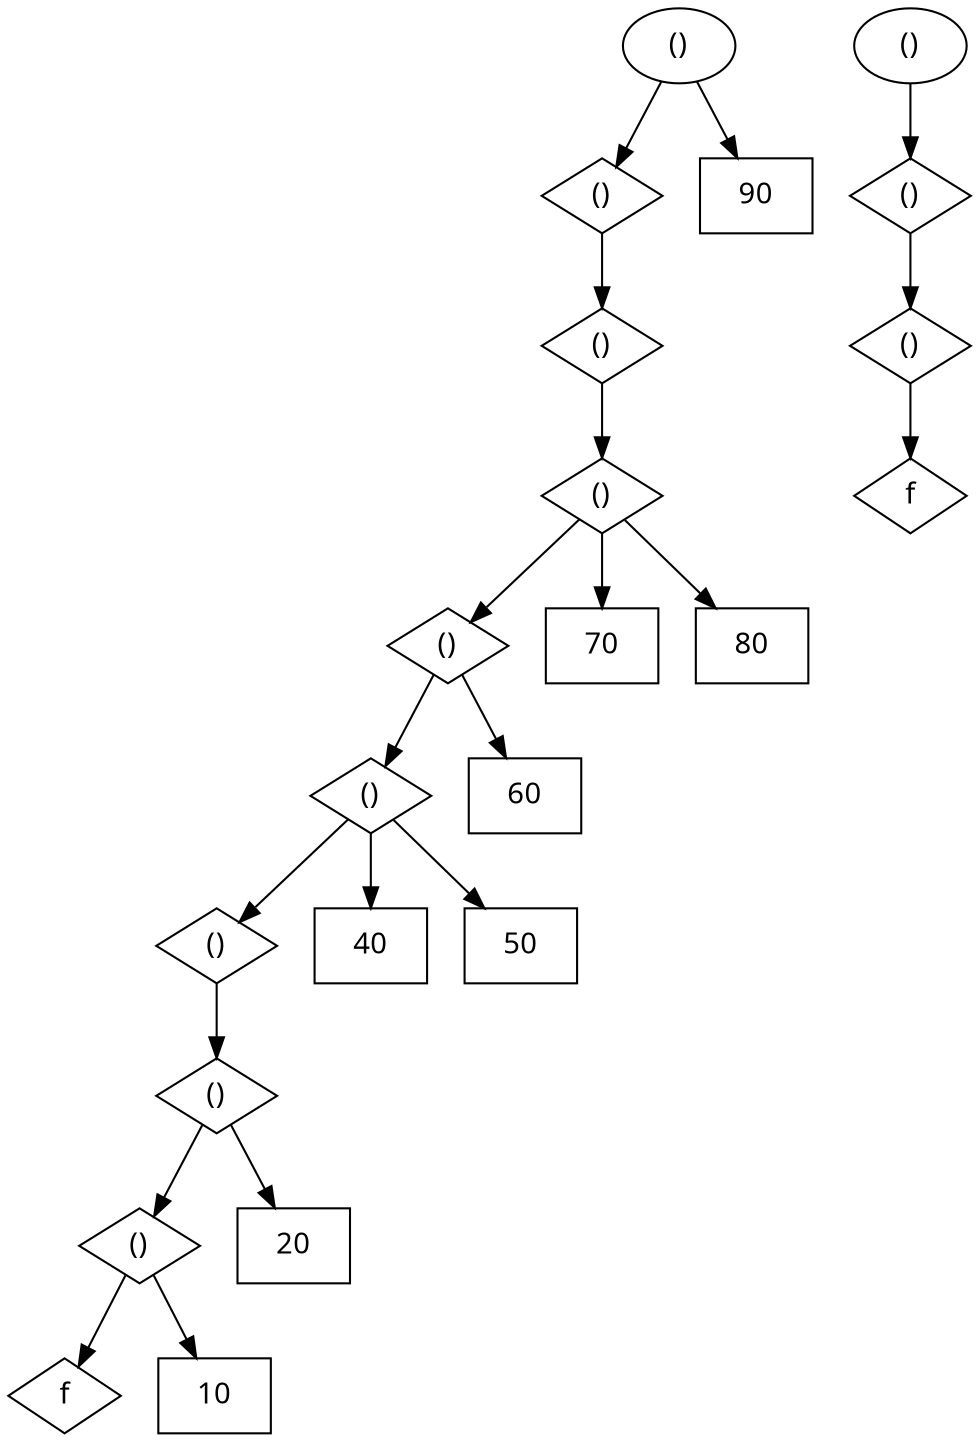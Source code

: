 digraph G {
	node [label="\N"];
	graph [bb="0,0,462,684"];
	{
		graph [bb=""];
		0 [label="()", fontname=Verdana, shape=ellipse, pos="322,666", width="0.75", height="0.5"];
		1 [label="()", fontname=Verdana, shape=diamond, pos="285,594", width="0.80556", height="0.5"];
		2 [label=90, fontname=Verdana, shape=box, pos="359,594", width="0.75", height="0.5"];
		3 [label="()", fontname=Verdana, shape=diamond, pos="285,522", width="0.80556", height="0.5"];
		4 [label="()", fontname=Verdana, shape=diamond, pos="285,450", width="0.80556", height="0.5"];
		5 [label="()", fontname=Verdana, shape=diamond, pos="211,378", width="0.80556", height="0.5"];
		6 [label=70, fontname=Verdana, shape=box, pos="285,378", width="0.75", height="0.5"];
		7 [label=80, fontname=Verdana, shape=box, pos="357,378", width="0.75", height="0.5"];
		8 [label="()", fontname=Verdana, shape=diamond, pos="174,306", width="0.80556", height="0.5"];
		9 [label=60, fontname=Verdana, shape=box, pos="248,306", width="0.75", height="0.5"];
		10 [label="()", fontname=Verdana, shape=diamond, pos="100,234", width="0.80556", height="0.5"];
		11 [label=40, fontname=Verdana, shape=box, pos="174,234", width="0.75", height="0.5"];
		12 [label=50, fontname=Verdana, shape=box, pos="246,234", width="0.75", height="0.5"];
		13 [label="()", fontname=Verdana, shape=diamond, pos="100,162", width="0.80556", height="0.5"];
		14 [label="()", fontname=Verdana, shape=diamond, pos="63,90", width="0.80556", height="0.5"];
		15 [label=20, fontname=Verdana, shape=box, pos="137,90", width="0.75", height="0.5"];
		16 [label=f, fontname=Verdana, shape=diamond, pos="27,18", width="0.75", height="0.5"];
		17 [label=10, fontname=Verdana, shape=box, pos="99,18", width="0.75", height="0.5"];
		0 -> 1 [pos="e,292.21,608.04 313.23,648.94 308.32,639.39 302.14,627.35 296.81,616.98"];
		0 -> 2 [pos="e,349.65,612.2 330.77,648.94 335.03,640.64 340.26,630.47 345.05,621.14"];
		1 -> 3 [pos="e,285,540.41 285,575.83 285,568.13 285,558.97 285,550.42"];
		3 -> 4 [pos="e,285,468.41 285,503.83 285,496.13 285,486.97 285,478.42"];
		4 -> 5 [pos="e,222.73,389.41 273.44,438.75 261.88,427.51 243.92,410.03 230.22,396.7"];
		4 -> 6 [pos="e,285,396.41 285,431.83 285,424.13 285,414.97 285,406.42"];
		4 -> 7 [pos="e,338.83,396.17 296.25,438.75 305.68,429.32 319.51,415.49 331.59,403.41"];
		5 -> 8 [pos="e,181.11,319.84 203.87,364.12 198.75,354.16 191.73,340.51 185.79,328.94"];
		5 -> 9 [pos="e,238.65,324.2 218.13,364.12 222.65,355.33 228.64,343.67 234.07,333.11"];
		8 -> 10 [pos="e,111.73,245.41 162.44,294.75 150.88,283.51 132.92,266.03 119.22,252.7"];
		8 -> 11 [pos="e,174,252.41 174,287.83 174,280.13 174,270.97 174,262.42"];
		8 -> 12 [pos="e,227.83,252.17 185.25,294.75 194.68,285.32 208.51,271.49 220.59,259.41"];
		10 -> 13 [pos="e,100,180.41 100,215.83 100,208.13 100,198.97 100,190.42"];
		13 -> 14 [pos="e,70.112,103.84 92.866,148.12 87.747,138.16 80.733,124.51 74.789,112.94"];
		13 -> 15 [pos="e,127.65,108.2 107.13,148.12 111.65,139.33 117.64,127.67 123.07,117.11"];
		14 -> 16 [pos="e,33.92,31.84 56.059,76.118 51.079,66.157 44.254,52.508 38.47,40.941"];
		14 -> 17 [pos="e,89.898,36.204 69.941,76.118 74.29,67.42 80.045,55.91 85.285,45.429"];
	}
	{
		graph [bb=""];
		18 [label="()", fontname=Verdana, shape=ellipse, pos="433,666", width="0.75", height="0.5"];
		19 [label="()", fontname=Verdana, shape=diamond, pos="433,594", width="0.80556", height="0.5"];
		20 [label="()", fontname=Verdana, shape=diamond, pos="433,522", width="0.80556", height="0.5"];
		21 [label=f, fontname=Verdana, shape=diamond, pos="433,450", width="0.75", height="0.5"];
		18 -> 19 [pos="e,433,612.41 433,647.83 433,640.13 433,630.97 433,622.42"];
		19 -> 20 [pos="e,433,540.41 433,575.83 433,568.13 433,558.97 433,550.42"];
		20 -> 21 [pos="e,433,468.41 433,503.83 433,496.13 433,486.97 433,478.42"];
	}
}
